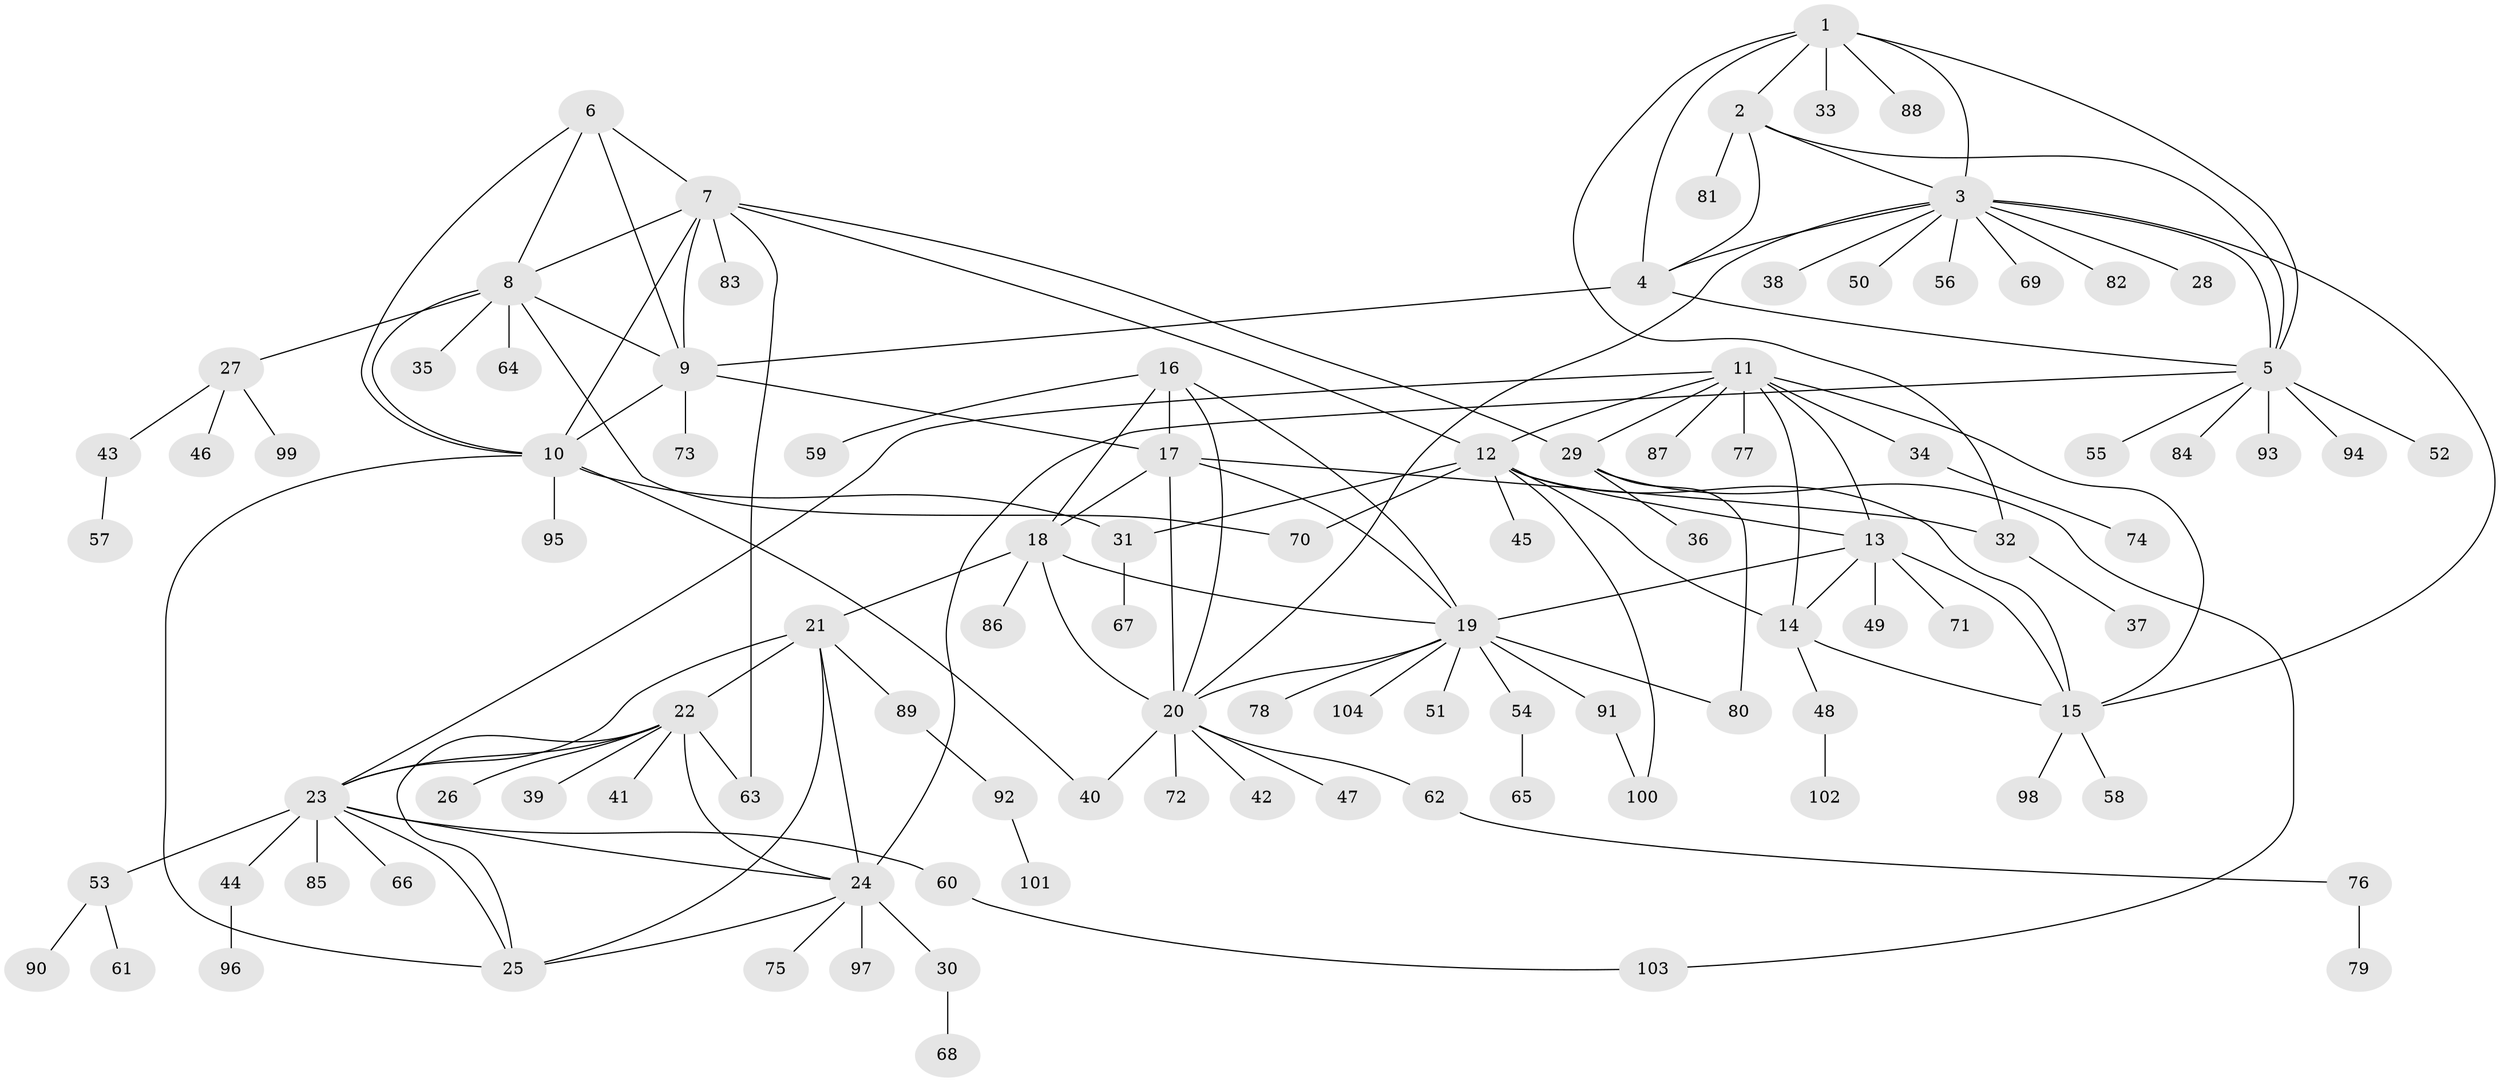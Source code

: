 // coarse degree distribution, {6: 0.06329113924050633, 4: 0.06329113924050633, 11: 0.02531645569620253, 5: 0.05063291139240506, 9: 0.0379746835443038, 3: 0.012658227848101266, 7: 0.012658227848101266, 10: 0.012658227848101266, 8: 0.012658227848101266, 13: 0.012658227848101266, 1: 0.5316455696202531, 2: 0.16455696202531644}
// Generated by graph-tools (version 1.1) at 2025/42/03/06/25 10:42:12]
// undirected, 104 vertices, 148 edges
graph export_dot {
graph [start="1"]
  node [color=gray90,style=filled];
  1;
  2;
  3;
  4;
  5;
  6;
  7;
  8;
  9;
  10;
  11;
  12;
  13;
  14;
  15;
  16;
  17;
  18;
  19;
  20;
  21;
  22;
  23;
  24;
  25;
  26;
  27;
  28;
  29;
  30;
  31;
  32;
  33;
  34;
  35;
  36;
  37;
  38;
  39;
  40;
  41;
  42;
  43;
  44;
  45;
  46;
  47;
  48;
  49;
  50;
  51;
  52;
  53;
  54;
  55;
  56;
  57;
  58;
  59;
  60;
  61;
  62;
  63;
  64;
  65;
  66;
  67;
  68;
  69;
  70;
  71;
  72;
  73;
  74;
  75;
  76;
  77;
  78;
  79;
  80;
  81;
  82;
  83;
  84;
  85;
  86;
  87;
  88;
  89;
  90;
  91;
  92;
  93;
  94;
  95;
  96;
  97;
  98;
  99;
  100;
  101;
  102;
  103;
  104;
  1 -- 2;
  1 -- 3;
  1 -- 4;
  1 -- 5;
  1 -- 32;
  1 -- 33;
  1 -- 88;
  2 -- 3;
  2 -- 4;
  2 -- 5;
  2 -- 81;
  3 -- 4;
  3 -- 5;
  3 -- 15;
  3 -- 20;
  3 -- 28;
  3 -- 38;
  3 -- 50;
  3 -- 56;
  3 -- 69;
  3 -- 82;
  4 -- 5;
  4 -- 9;
  5 -- 24;
  5 -- 52;
  5 -- 55;
  5 -- 84;
  5 -- 93;
  5 -- 94;
  6 -- 7;
  6 -- 8;
  6 -- 9;
  6 -- 10;
  7 -- 8;
  7 -- 9;
  7 -- 10;
  7 -- 12;
  7 -- 29;
  7 -- 63;
  7 -- 83;
  8 -- 9;
  8 -- 10;
  8 -- 27;
  8 -- 35;
  8 -- 64;
  8 -- 70;
  9 -- 10;
  9 -- 17;
  9 -- 73;
  10 -- 25;
  10 -- 31;
  10 -- 40;
  10 -- 95;
  11 -- 12;
  11 -- 13;
  11 -- 14;
  11 -- 15;
  11 -- 23;
  11 -- 29;
  11 -- 34;
  11 -- 77;
  11 -- 87;
  12 -- 13;
  12 -- 14;
  12 -- 15;
  12 -- 31;
  12 -- 45;
  12 -- 70;
  12 -- 100;
  13 -- 14;
  13 -- 15;
  13 -- 19;
  13 -- 49;
  13 -- 71;
  14 -- 15;
  14 -- 48;
  15 -- 58;
  15 -- 98;
  16 -- 17;
  16 -- 18;
  16 -- 19;
  16 -- 20;
  16 -- 59;
  17 -- 18;
  17 -- 19;
  17 -- 20;
  17 -- 32;
  18 -- 19;
  18 -- 20;
  18 -- 21;
  18 -- 86;
  19 -- 20;
  19 -- 51;
  19 -- 54;
  19 -- 78;
  19 -- 80;
  19 -- 91;
  19 -- 104;
  20 -- 40;
  20 -- 42;
  20 -- 47;
  20 -- 62;
  20 -- 72;
  21 -- 22;
  21 -- 23;
  21 -- 24;
  21 -- 25;
  21 -- 89;
  22 -- 23;
  22 -- 24;
  22 -- 25;
  22 -- 26;
  22 -- 39;
  22 -- 41;
  22 -- 63;
  23 -- 24;
  23 -- 25;
  23 -- 44;
  23 -- 53;
  23 -- 60;
  23 -- 66;
  23 -- 85;
  24 -- 25;
  24 -- 30;
  24 -- 75;
  24 -- 97;
  27 -- 43;
  27 -- 46;
  27 -- 99;
  29 -- 36;
  29 -- 80;
  29 -- 103;
  30 -- 68;
  31 -- 67;
  32 -- 37;
  34 -- 74;
  43 -- 57;
  44 -- 96;
  48 -- 102;
  53 -- 61;
  53 -- 90;
  54 -- 65;
  60 -- 103;
  62 -- 76;
  76 -- 79;
  89 -- 92;
  91 -- 100;
  92 -- 101;
}
